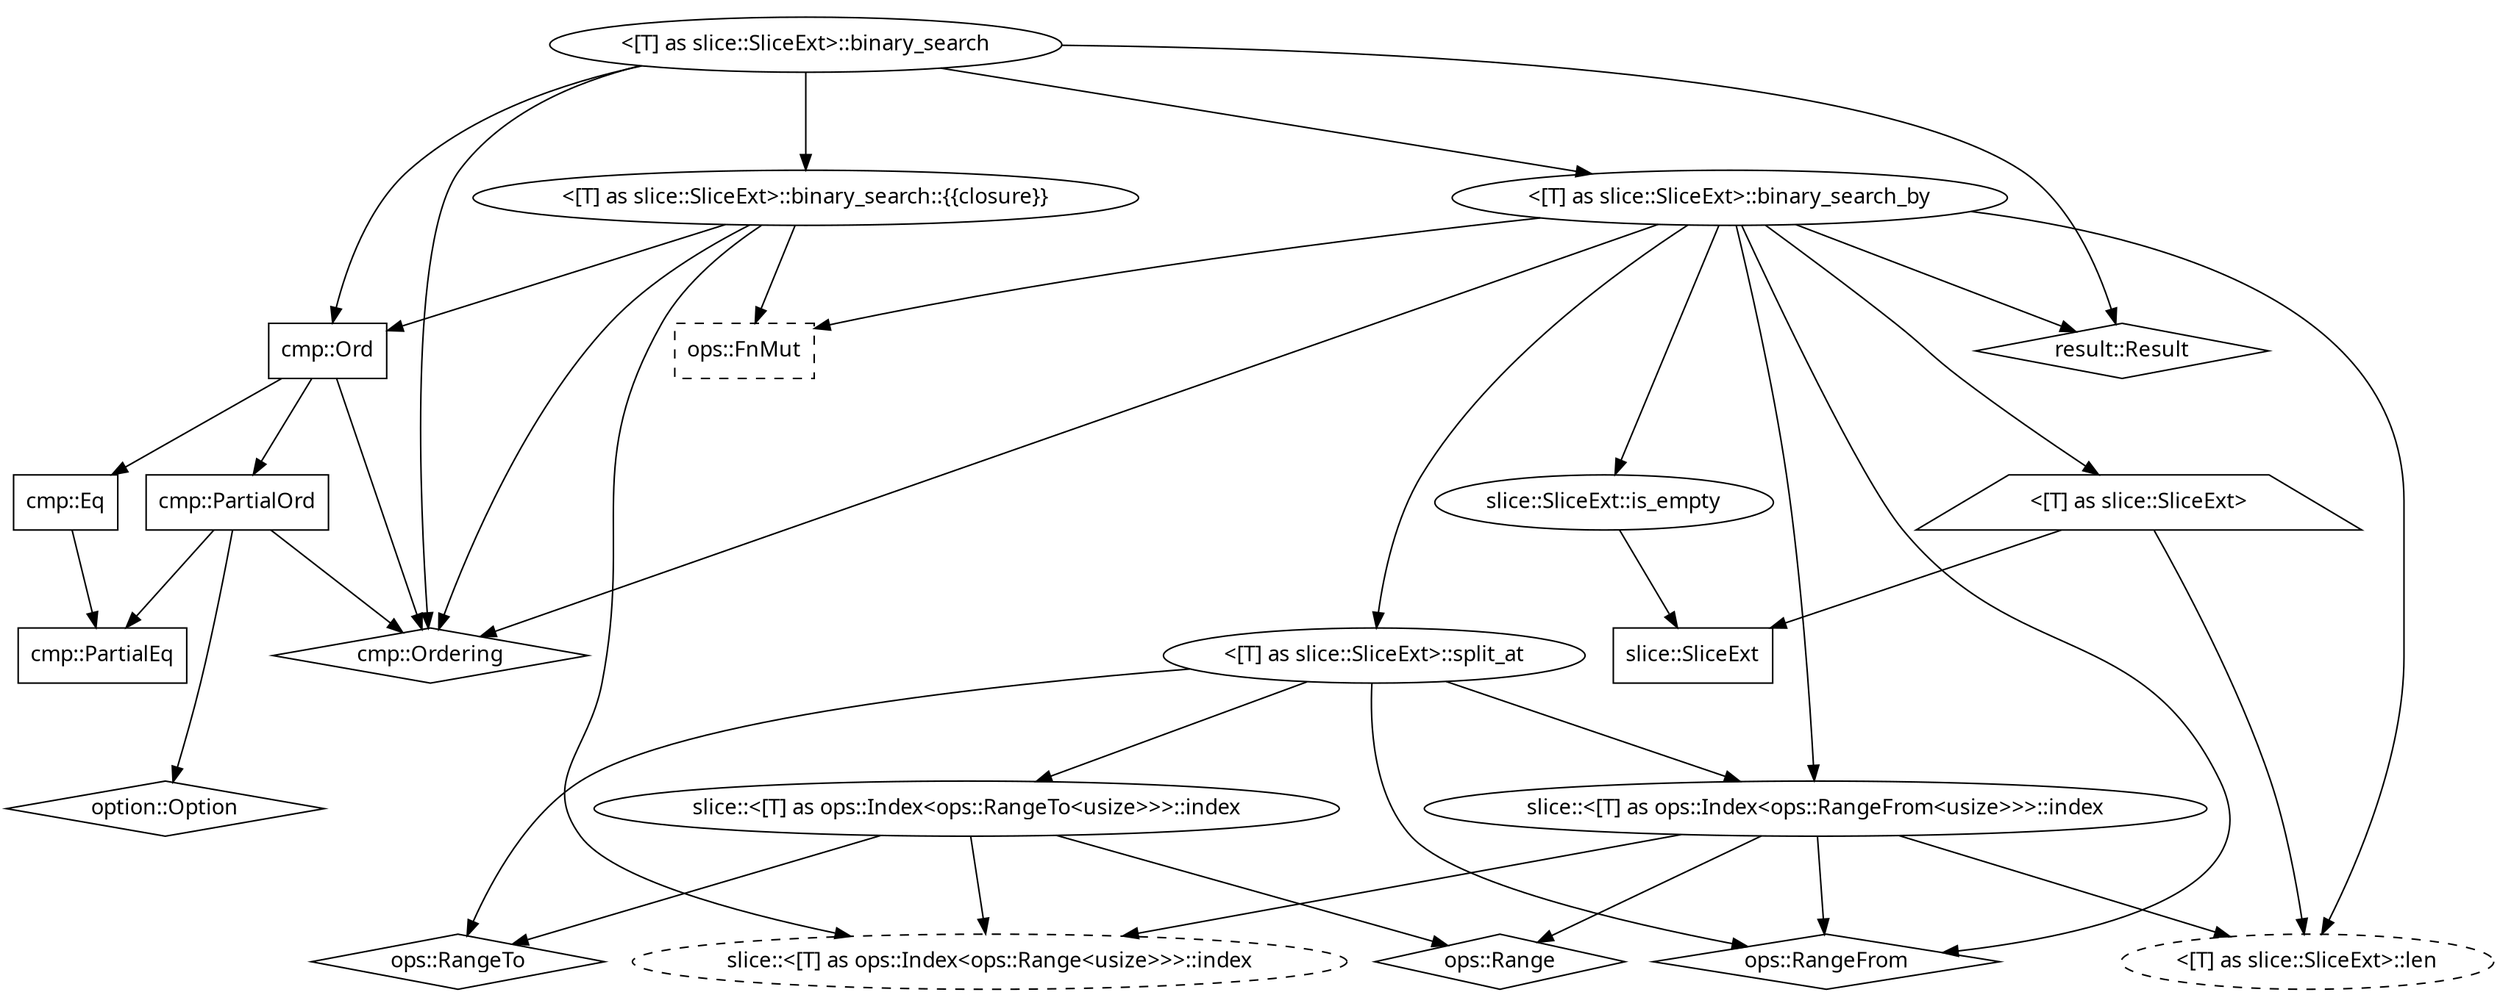 digraph {
    graph [ratio=0.4];
    node [fontname="Source Code Pro"];
    0 [label="<[T] as slice::SliceExt>::binary_search"]
    1 [label="<[T] as slice::SliceExt>::binary_search::{{closure}}"]
    2 [label="cmp::Ordering",shape=diamond]
    3 [label="<[T] as slice::SliceExt>::binary_search_by"]
    4 [label="cmp::Ord",shape=box]
    5 [label="result::Result",shape=diamond]
    6 [label="cmp::Eq",shape=box]
    7 [label="cmp::PartialOrd",shape=box]
    8 [label="cmp::PartialEq",shape=box]
    9 [label="option::Option",shape=diamond]
    10 [label="<[T] as slice::SliceExt>::len",style=dashed]
    11 [label="<[T] as slice::SliceExt>::split_at"]
    12 [label="<[T] as slice::SliceExt>",shape=trapezium]
    13 [label="slice::SliceExt::is_empty"]
    15 [label="ops::FnMut",shape=box,style=dashed]
    18 [label="ops::RangeFrom",shape=diamond]
    19 [label="slice::<[T] as ops::Index<ops::RangeFrom<usize>>>::index"]
    23 [label="slice::SliceExt",shape=box]
    25 [label="ops::RangeTo",shape=diamond]
    26 [label="slice::<[T] as ops::Index<ops::RangeTo<usize>>>::index"]
    27 [label="ops::Range",shape=diamond]
    28 [label="slice::<[T] as ops::Index<ops::Range<usize>>>::index",style=dashed]
    edge [style=invis];
    5->12
    23->19
    23->26
    8->9
    edge [style=solid];
    0 -> 1
    0 -> 2
    0 -> 3
    0 -> 4
    0 -> 5
    4 -> 6
    4 -> 7
    4 -> 2
    6 -> 8
    7 -> 8
    7 -> 9
    7 -> 2
    3-> 10 
    3-> 11 
    3-> 12
    3-> 13 
    3-> 15 
    3-> 18 
    3-> 19 
    3-> 5 
    3-> 2 
    13-> 23 
    12-> 23 
    12-> 10 
    11-> 25 
    11-> 26 
    11-> 18 
    11-> 19 
    26-> 25 
    26-> 27 
    26-> 28 
    19-> 18 
    19-> 27 
    19-> 10 
    19-> 28 
    1-> 4 
    1-> 28 
    1-> 15 
    1-> 2 
}
